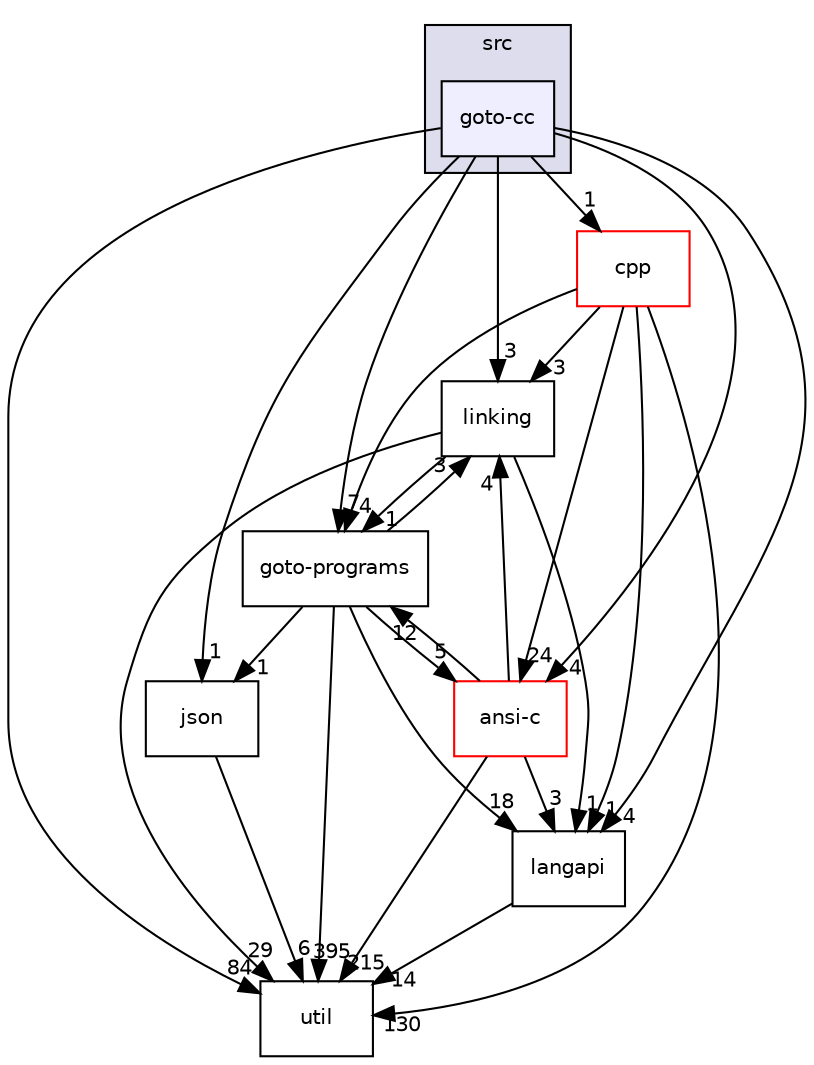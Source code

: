 digraph "/home/runner/work/cbmc-documentation/cbmc-documentation/src/goto-cc" {
  bgcolor=transparent;
  compound=true
  node [ fontsize="10", fontname="Helvetica"];
  edge [ labelfontsize="10", labelfontname="Helvetica"];
  subgraph clusterdir_68267d1309a1af8e8297ef4c3efbcdba {
    graph [ bgcolor="#ddddee", pencolor="black", label="src" fontname="Helvetica", fontsize="10", URL="dir_68267d1309a1af8e8297ef4c3efbcdba.html"]
  dir_6e0d693984f8703ee010615d1157e319 [shape=box, label="goto-cc", style="filled", fillcolor="#eeeeff", pencolor="black", URL="dir_6e0d693984f8703ee010615d1157e319.html"];
  }
  dir_7ec25742ab1d47a7a6823282222807fd [shape=box label="linking" URL="dir_7ec25742ab1d47a7a6823282222807fd.html"];
  dir_b7878ad5ecbf2506f4125b9d34c97e45 [shape=box label="util" URL="dir_b7878ad5ecbf2506f4125b9d34c97e45.html"];
  dir_da4c9dd239018fe26269ba2e1cf7c9a1 [shape=box label="json" URL="dir_da4c9dd239018fe26269ba2e1cf7c9a1.html"];
  dir_807c5b2c83e0c14a10083f60cf67ca05 [shape=box label="goto-programs" URL="dir_807c5b2c83e0c14a10083f60cf67ca05.html"];
  dir_245199dd16b1f3757d78c9dc7747589d [shape=box label="langapi" URL="dir_245199dd16b1f3757d78c9dc7747589d.html"];
  dir_f88182c44268ef6b082d02d66ccc5f99 [shape=box label="ansi-c" color="red" URL="dir_f88182c44268ef6b082d02d66ccc5f99.html"];
  dir_dfdbda394c3f7a3aa55229f33a559c41 [shape=box label="cpp" color="red" URL="dir_dfdbda394c3f7a3aa55229f33a559c41.html"];
  dir_7ec25742ab1d47a7a6823282222807fd->dir_b7878ad5ecbf2506f4125b9d34c97e45 [headlabel="29", labeldistance=1.5 headhref="dir_000031_000036.html"];
  dir_7ec25742ab1d47a7a6823282222807fd->dir_807c5b2c83e0c14a10083f60cf67ca05 [headlabel="1", labeldistance=1.5 headhref="dir_000031_000026.html"];
  dir_7ec25742ab1d47a7a6823282222807fd->dir_245199dd16b1f3757d78c9dc7747589d [headlabel="1", labeldistance=1.5 headhref="dir_000031_000030.html"];
  dir_da4c9dd239018fe26269ba2e1cf7c9a1->dir_b7878ad5ecbf2506f4125b9d34c97e45 [headlabel="6", labeldistance=1.5 headhref="dir_000029_000036.html"];
  dir_807c5b2c83e0c14a10083f60cf67ca05->dir_7ec25742ab1d47a7a6823282222807fd [headlabel="3", labeldistance=1.5 headhref="dir_000026_000031.html"];
  dir_807c5b2c83e0c14a10083f60cf67ca05->dir_b7878ad5ecbf2506f4125b9d34c97e45 [headlabel="395", labeldistance=1.5 headhref="dir_000026_000036.html"];
  dir_807c5b2c83e0c14a10083f60cf67ca05->dir_da4c9dd239018fe26269ba2e1cf7c9a1 [headlabel="1", labeldistance=1.5 headhref="dir_000026_000029.html"];
  dir_807c5b2c83e0c14a10083f60cf67ca05->dir_245199dd16b1f3757d78c9dc7747589d [headlabel="18", labeldistance=1.5 headhref="dir_000026_000030.html"];
  dir_807c5b2c83e0c14a10083f60cf67ca05->dir_f88182c44268ef6b082d02d66ccc5f99 [headlabel="5", labeldistance=1.5 headhref="dir_000026_000016.html"];
  dir_245199dd16b1f3757d78c9dc7747589d->dir_b7878ad5ecbf2506f4125b9d34c97e45 [headlabel="14", labeldistance=1.5 headhref="dir_000030_000036.html"];
  dir_f88182c44268ef6b082d02d66ccc5f99->dir_7ec25742ab1d47a7a6823282222807fd [headlabel="4", labeldistance=1.5 headhref="dir_000016_000031.html"];
  dir_f88182c44268ef6b082d02d66ccc5f99->dir_b7878ad5ecbf2506f4125b9d34c97e45 [headlabel="215", labeldistance=1.5 headhref="dir_000016_000036.html"];
  dir_f88182c44268ef6b082d02d66ccc5f99->dir_807c5b2c83e0c14a10083f60cf67ca05 [headlabel="12", labeldistance=1.5 headhref="dir_000016_000026.html"];
  dir_f88182c44268ef6b082d02d66ccc5f99->dir_245199dd16b1f3757d78c9dc7747589d [headlabel="3", labeldistance=1.5 headhref="dir_000016_000030.html"];
  dir_dfdbda394c3f7a3aa55229f33a559c41->dir_7ec25742ab1d47a7a6823282222807fd [headlabel="3", labeldistance=1.5 headhref="dir_000020_000031.html"];
  dir_dfdbda394c3f7a3aa55229f33a559c41->dir_b7878ad5ecbf2506f4125b9d34c97e45 [headlabel="130", labeldistance=1.5 headhref="dir_000020_000036.html"];
  dir_dfdbda394c3f7a3aa55229f33a559c41->dir_807c5b2c83e0c14a10083f60cf67ca05 [headlabel="4", labeldistance=1.5 headhref="dir_000020_000026.html"];
  dir_dfdbda394c3f7a3aa55229f33a559c41->dir_245199dd16b1f3757d78c9dc7747589d [headlabel="1", labeldistance=1.5 headhref="dir_000020_000030.html"];
  dir_dfdbda394c3f7a3aa55229f33a559c41->dir_f88182c44268ef6b082d02d66ccc5f99 [headlabel="24", labeldistance=1.5 headhref="dir_000020_000016.html"];
  dir_6e0d693984f8703ee010615d1157e319->dir_7ec25742ab1d47a7a6823282222807fd [headlabel="3", labeldistance=1.5 headhref="dir_000022_000031.html"];
  dir_6e0d693984f8703ee010615d1157e319->dir_b7878ad5ecbf2506f4125b9d34c97e45 [headlabel="84", labeldistance=1.5 headhref="dir_000022_000036.html"];
  dir_6e0d693984f8703ee010615d1157e319->dir_da4c9dd239018fe26269ba2e1cf7c9a1 [headlabel="1", labeldistance=1.5 headhref="dir_000022_000029.html"];
  dir_6e0d693984f8703ee010615d1157e319->dir_807c5b2c83e0c14a10083f60cf67ca05 [headlabel="7", labeldistance=1.5 headhref="dir_000022_000026.html"];
  dir_6e0d693984f8703ee010615d1157e319->dir_245199dd16b1f3757d78c9dc7747589d [headlabel="4", labeldistance=1.5 headhref="dir_000022_000030.html"];
  dir_6e0d693984f8703ee010615d1157e319->dir_f88182c44268ef6b082d02d66ccc5f99 [headlabel="4", labeldistance=1.5 headhref="dir_000022_000016.html"];
  dir_6e0d693984f8703ee010615d1157e319->dir_dfdbda394c3f7a3aa55229f33a559c41 [headlabel="1", labeldistance=1.5 headhref="dir_000022_000020.html"];
}
